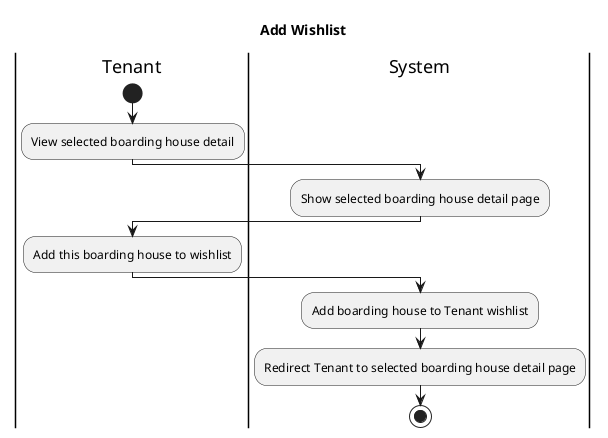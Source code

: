 @startuml
title Add Wishlist
|Tenant|
start
    :View selected boarding house detail;

|System|
    :Show selected boarding house detail page;

|Tenant|
    :Add this boarding house to wishlist;

|System|
    :Add boarding house to Tenant wishlist;
    :Redirect Tenant to selected boarding house detail page;
stop

@enduml